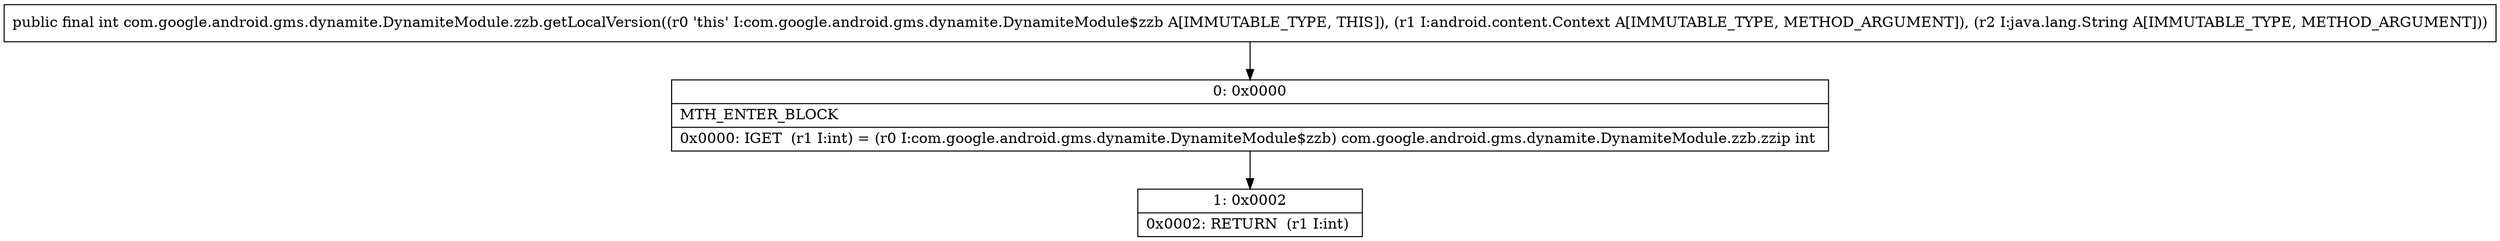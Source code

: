 digraph "CFG forcom.google.android.gms.dynamite.DynamiteModule.zzb.getLocalVersion(Landroid\/content\/Context;Ljava\/lang\/String;)I" {
Node_0 [shape=record,label="{0\:\ 0x0000|MTH_ENTER_BLOCK\l|0x0000: IGET  (r1 I:int) = (r0 I:com.google.android.gms.dynamite.DynamiteModule$zzb) com.google.android.gms.dynamite.DynamiteModule.zzb.zzip int \l}"];
Node_1 [shape=record,label="{1\:\ 0x0002|0x0002: RETURN  (r1 I:int) \l}"];
MethodNode[shape=record,label="{public final int com.google.android.gms.dynamite.DynamiteModule.zzb.getLocalVersion((r0 'this' I:com.google.android.gms.dynamite.DynamiteModule$zzb A[IMMUTABLE_TYPE, THIS]), (r1 I:android.content.Context A[IMMUTABLE_TYPE, METHOD_ARGUMENT]), (r2 I:java.lang.String A[IMMUTABLE_TYPE, METHOD_ARGUMENT])) }"];
MethodNode -> Node_0;
Node_0 -> Node_1;
}

